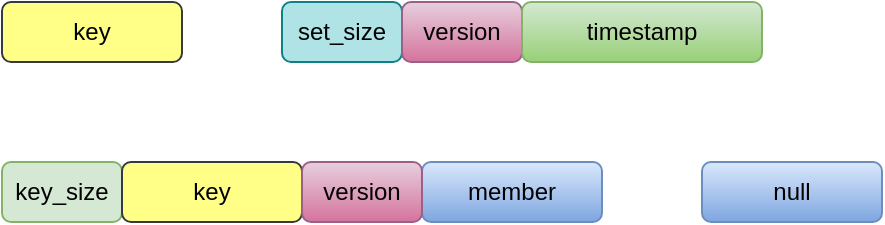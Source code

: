 <mxfile version="20.2.3" type="github">
  <diagram id="dMMoqp29PZXJmW7wQ7x7" name="第 1 页">
    <mxGraphModel dx="1038" dy="523" grid="1" gridSize="10" guides="1" tooltips="1" connect="1" arrows="1" fold="1" page="1" pageScale="1" pageWidth="827" pageHeight="1169" math="0" shadow="0">
      <root>
        <mxCell id="0" />
        <mxCell id="1" parent="0" />
        <mxCell id="fxj41NMDC9bXyIDjLuFJ-2" value="key_size" style="rounded=1;whiteSpace=wrap;html=1;fillColor=#d5e8d4;strokeColor=#82b366;" vertex="1" parent="1">
          <mxGeometry x="100" y="190" width="60" height="30" as="geometry" />
        </mxCell>
        <mxCell id="fxj41NMDC9bXyIDjLuFJ-3" value="key" style="rounded=1;whiteSpace=wrap;html=1;fillColor=#ffff88;strokeColor=#36393d;" vertex="1" parent="1">
          <mxGeometry x="160" y="190" width="90" height="30" as="geometry" />
        </mxCell>
        <mxCell id="fxj41NMDC9bXyIDjLuFJ-5" value="member" style="rounded=1;whiteSpace=wrap;html=1;fillColor=#dae8fc;gradientColor=#7ea6e0;strokeColor=#6c8ebf;" vertex="1" parent="1">
          <mxGeometry x="310" y="190" width="90" height="30" as="geometry" />
        </mxCell>
        <mxCell id="fxj41NMDC9bXyIDjLuFJ-7" value="version" style="rounded=1;whiteSpace=wrap;html=1;fillColor=#e6d0de;gradientColor=#d5739d;strokeColor=#996185;" vertex="1" parent="1">
          <mxGeometry x="250" y="190" width="60" height="30" as="geometry" />
        </mxCell>
        <mxCell id="fxj41NMDC9bXyIDjLuFJ-8" value="null" style="rounded=1;whiteSpace=wrap;html=1;fillColor=#dae8fc;strokeColor=#6c8ebf;gradientColor=#7ea6e0;" vertex="1" parent="1">
          <mxGeometry x="450" y="190" width="90" height="30" as="geometry" />
        </mxCell>
        <mxCell id="fxj41NMDC9bXyIDjLuFJ-10" value="key" style="rounded=1;whiteSpace=wrap;html=1;fillColor=#ffff88;strokeColor=#36393d;" vertex="1" parent="1">
          <mxGeometry x="100" y="110" width="90" height="30" as="geometry" />
        </mxCell>
        <mxCell id="fxj41NMDC9bXyIDjLuFJ-11" value="set_size" style="rounded=1;whiteSpace=wrap;html=1;fillColor=#b0e3e6;strokeColor=#0e8088;" vertex="1" parent="1">
          <mxGeometry x="240" y="110" width="60" height="30" as="geometry" />
        </mxCell>
        <mxCell id="fxj41NMDC9bXyIDjLuFJ-12" value="version" style="rounded=1;whiteSpace=wrap;html=1;fillColor=#e6d0de;gradientColor=#d5739d;strokeColor=#996185;" vertex="1" parent="1">
          <mxGeometry x="300" y="110" width="60" height="30" as="geometry" />
        </mxCell>
        <mxCell id="fxj41NMDC9bXyIDjLuFJ-13" value="timestamp" style="rounded=1;whiteSpace=wrap;html=1;fillColor=#d5e8d4;strokeColor=#82b366;gradientColor=#97d077;" vertex="1" parent="1">
          <mxGeometry x="360" y="110" width="120" height="30" as="geometry" />
        </mxCell>
      </root>
    </mxGraphModel>
  </diagram>
</mxfile>
